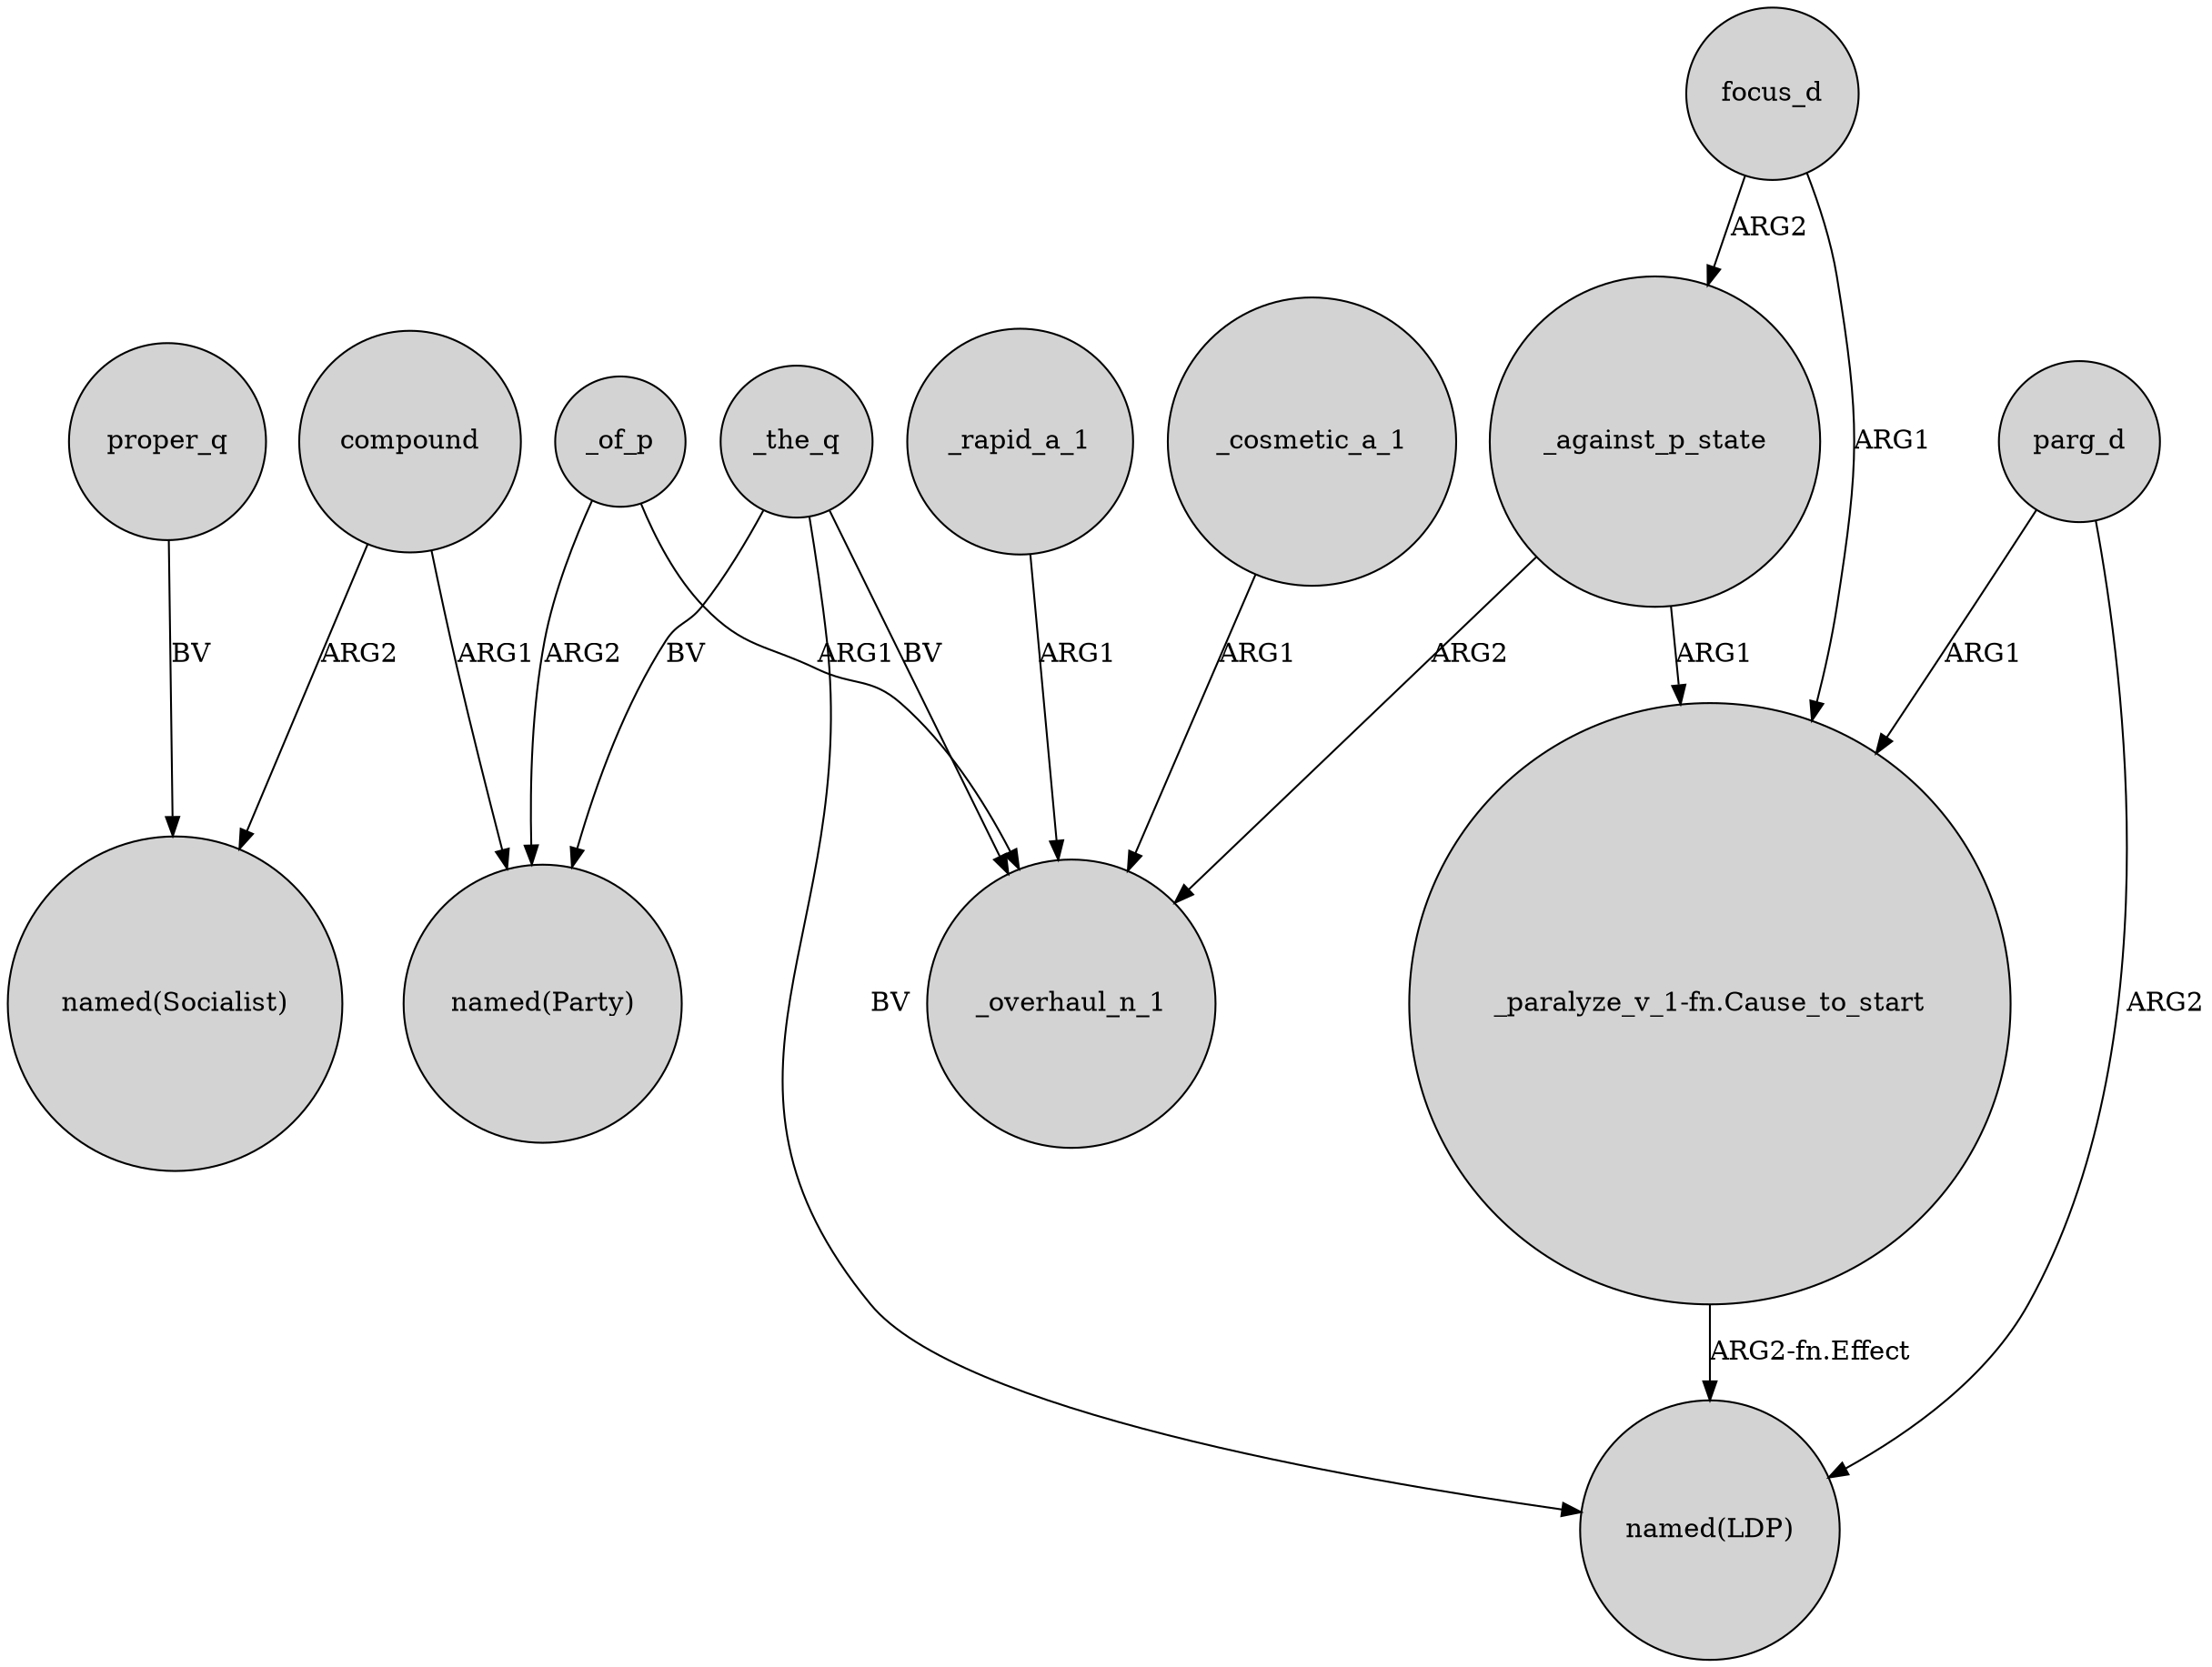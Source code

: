 digraph {
	node [shape=circle style=filled]
	_the_q -> "named(Party)" [label=BV]
	compound -> "named(Socialist)" [label=ARG2]
	_of_p -> "named(Party)" [label=ARG2]
	_the_q -> "named(LDP)" [label=BV]
	focus_d -> "_paralyze_v_1-fn.Cause_to_start" [label=ARG1]
	compound -> "named(Party)" [label=ARG1]
	focus_d -> _against_p_state [label=ARG2]
	_cosmetic_a_1 -> _overhaul_n_1 [label=ARG1]
	proper_q -> "named(Socialist)" [label=BV]
	"_paralyze_v_1-fn.Cause_to_start" -> "named(LDP)" [label="ARG2-fn.Effect"]
	parg_d -> "named(LDP)" [label=ARG2]
	parg_d -> "_paralyze_v_1-fn.Cause_to_start" [label=ARG1]
	_of_p -> _overhaul_n_1 [label=ARG1]
	_against_p_state -> _overhaul_n_1 [label=ARG2]
	_against_p_state -> "_paralyze_v_1-fn.Cause_to_start" [label=ARG1]
	_the_q -> _overhaul_n_1 [label=BV]
	_rapid_a_1 -> _overhaul_n_1 [label=ARG1]
}
